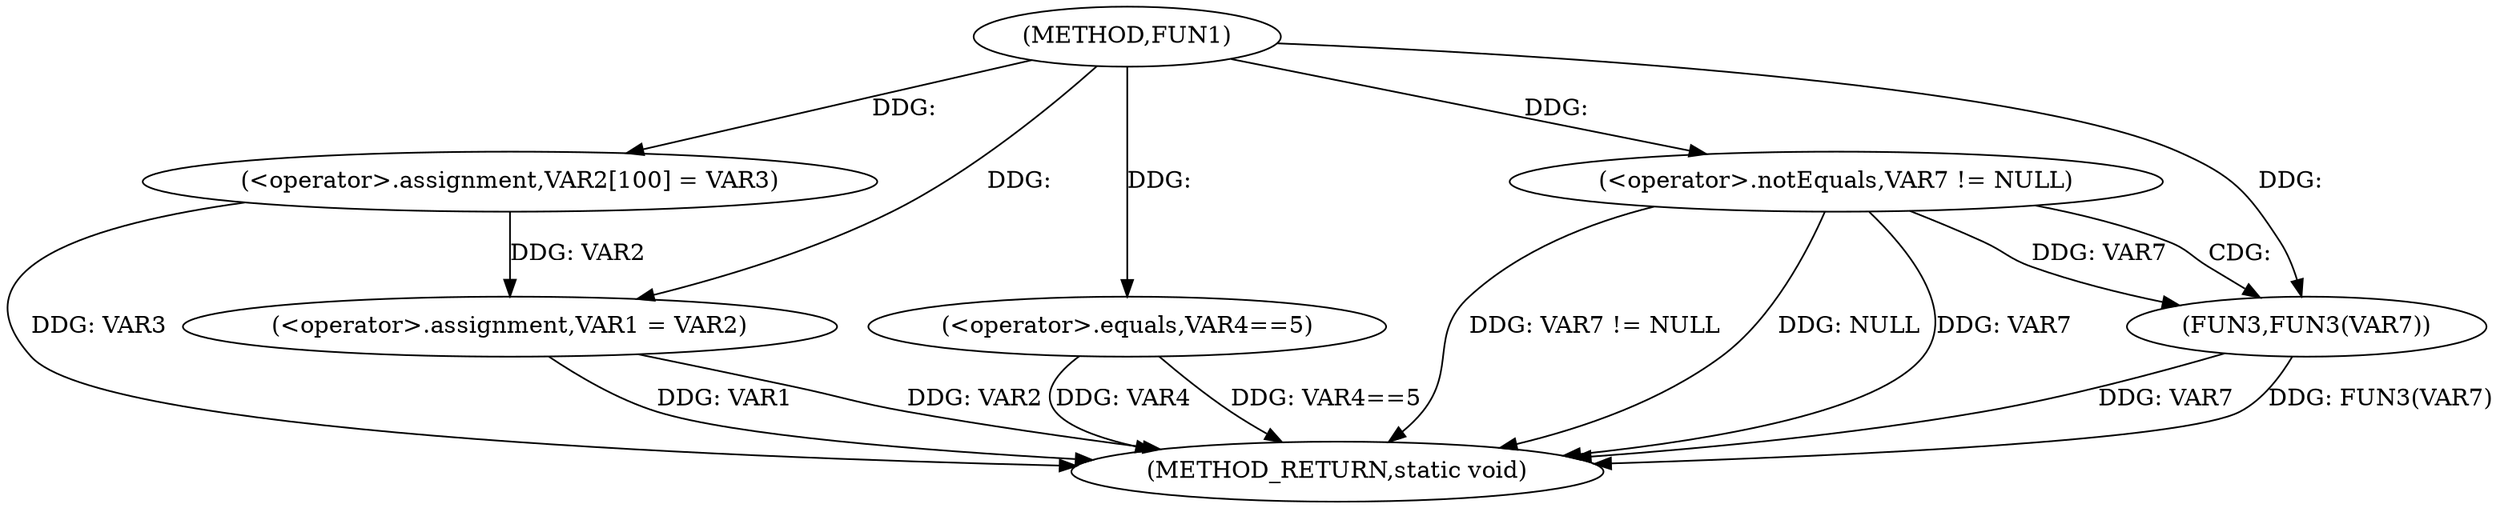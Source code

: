 digraph FUN1 {  
"1000100" [label = "(METHOD,FUN1)" ]
"1000124" [label = "(METHOD_RETURN,static void)" ]
"1000104" [label = "(<operator>.assignment,VAR2[100] = VAR3)" ]
"1000107" [label = "(<operator>.assignment,VAR1 = VAR2)" ]
"1000111" [label = "(<operator>.equals,VAR4==5)" ]
"1000118" [label = "(<operator>.notEquals,VAR7 != NULL)" ]
"1000122" [label = "(FUN3,FUN3(VAR7))" ]
  "1000107" -> "1000124"  [ label = "DDG: VAR1"] 
  "1000122" -> "1000124"  [ label = "DDG: VAR7"] 
  "1000118" -> "1000124"  [ label = "DDG: VAR7 != NULL"] 
  "1000111" -> "1000124"  [ label = "DDG: VAR4"] 
  "1000118" -> "1000124"  [ label = "DDG: NULL"] 
  "1000122" -> "1000124"  [ label = "DDG: FUN3(VAR7)"] 
  "1000118" -> "1000124"  [ label = "DDG: VAR7"] 
  "1000111" -> "1000124"  [ label = "DDG: VAR4==5"] 
  "1000104" -> "1000124"  [ label = "DDG: VAR3"] 
  "1000107" -> "1000124"  [ label = "DDG: VAR2"] 
  "1000100" -> "1000104"  [ label = "DDG: "] 
  "1000104" -> "1000107"  [ label = "DDG: VAR2"] 
  "1000100" -> "1000107"  [ label = "DDG: "] 
  "1000100" -> "1000111"  [ label = "DDG: "] 
  "1000100" -> "1000118"  [ label = "DDG: "] 
  "1000118" -> "1000122"  [ label = "DDG: VAR7"] 
  "1000100" -> "1000122"  [ label = "DDG: "] 
  "1000118" -> "1000122"  [ label = "CDG: "] 
}
